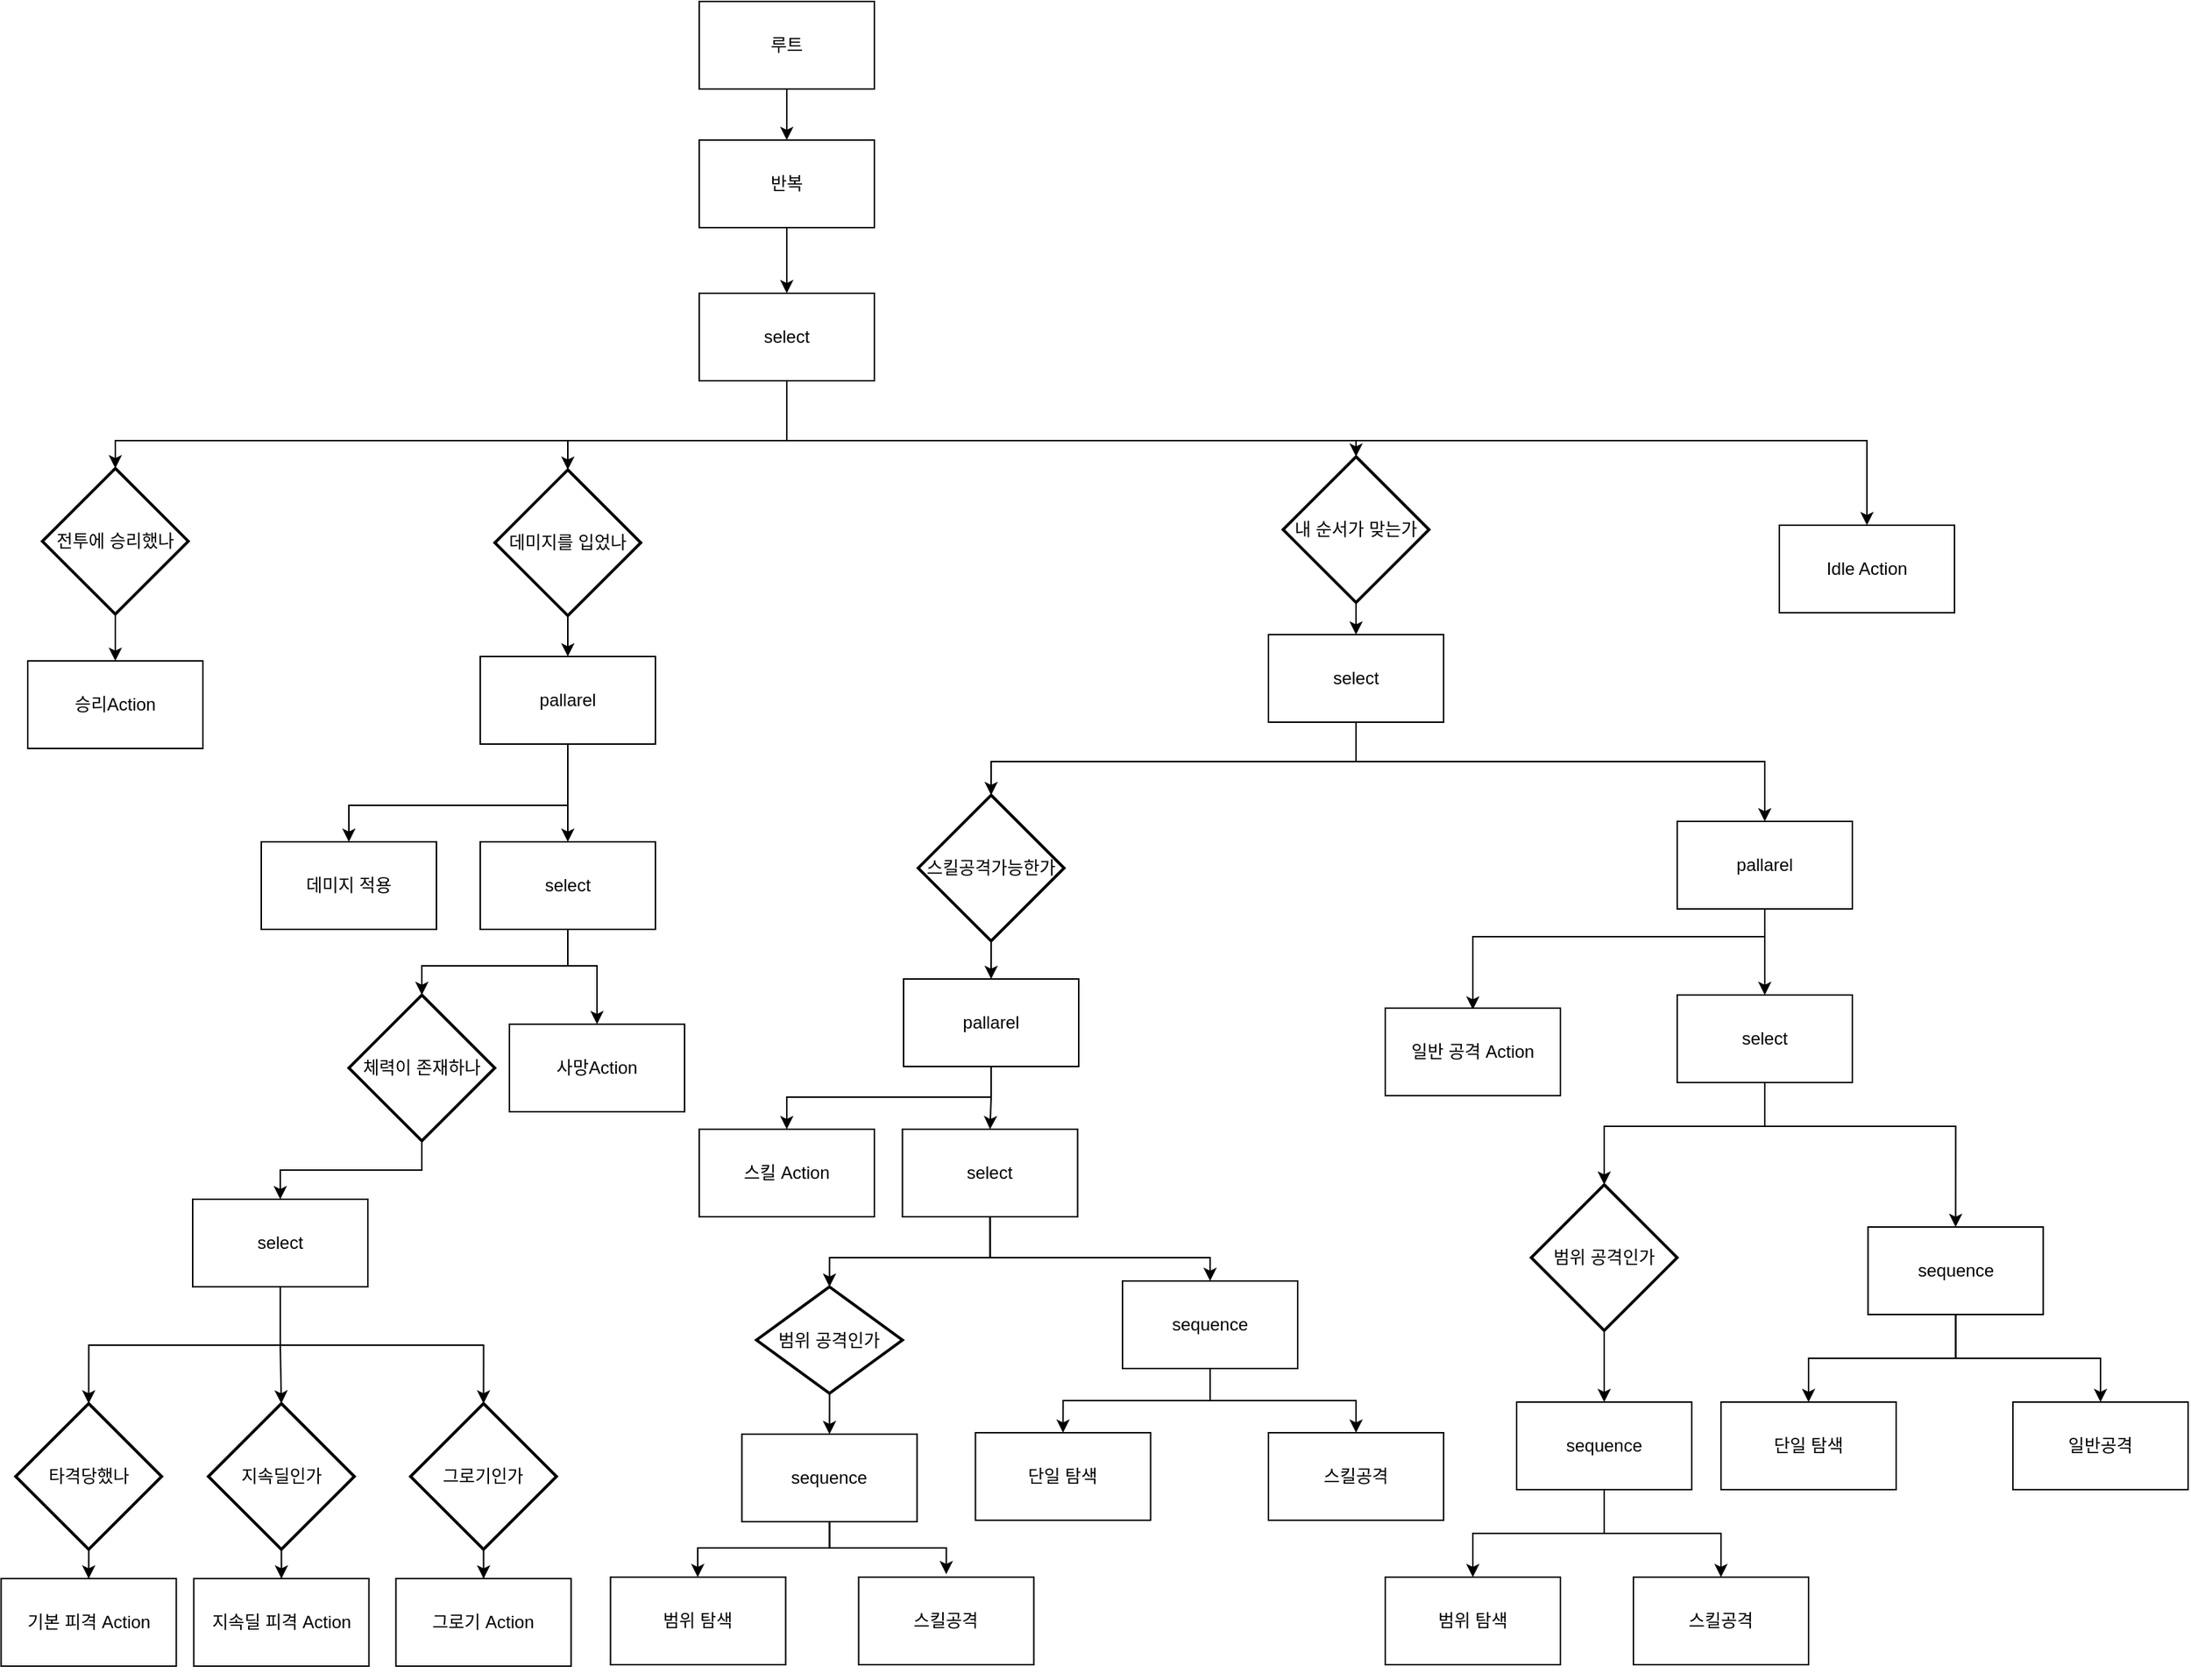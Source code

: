 <mxfile version="20.7.4" type="github">
  <diagram id="O-LWc2A8Pq9CezwLzfdt" name="페이지-1">
    <mxGraphModel dx="2262" dy="1093" grid="1" gridSize="10" guides="1" tooltips="1" connect="1" arrows="1" fold="1" page="1" pageScale="1" pageWidth="827" pageHeight="1169" math="0" shadow="0">
      <root>
        <mxCell id="0" />
        <mxCell id="1" parent="0" />
        <mxCell id="T3gqKkbkDz2L_3jhAisM-148" style="edgeStyle=orthogonalEdgeStyle;rounded=0;orthogonalLoop=1;jettySize=auto;html=1;entryX=0.5;entryY=0;entryDx=0;entryDy=0;" edge="1" parent="1" source="qAUqQl3StZBXr3iRBp-v-3" target="qAUqQl3StZBXr3iRBp-v-4">
          <mxGeometry relative="1" as="geometry" />
        </mxCell>
        <mxCell id="qAUqQl3StZBXr3iRBp-v-3" value="루트" style="rounded=0;whiteSpace=wrap;html=1;" parent="1" vertex="1">
          <mxGeometry x="-210" y="9" width="120" height="60" as="geometry" />
        </mxCell>
        <mxCell id="T3gqKkbkDz2L_3jhAisM-149" style="edgeStyle=orthogonalEdgeStyle;rounded=0;orthogonalLoop=1;jettySize=auto;html=1;entryX=0.5;entryY=0;entryDx=0;entryDy=0;" edge="1" parent="1" source="qAUqQl3StZBXr3iRBp-v-4" target="T3gqKkbkDz2L_3jhAisM-67">
          <mxGeometry relative="1" as="geometry" />
        </mxCell>
        <mxCell id="qAUqQl3StZBXr3iRBp-v-4" value="반복" style="rounded=0;whiteSpace=wrap;html=1;" parent="1" vertex="1">
          <mxGeometry x="-210" y="104" width="120" height="60" as="geometry" />
        </mxCell>
        <mxCell id="T3gqKkbkDz2L_3jhAisM-31" style="edgeStyle=orthogonalEdgeStyle;rounded=0;orthogonalLoop=1;jettySize=auto;html=1;entryX=0.5;entryY=0;entryDx=0;entryDy=0;" edge="1" parent="1" source="T3gqKkbkDz2L_3jhAisM-30" target="T3gqKkbkDz2L_3jhAisM-32">
          <mxGeometry relative="1" as="geometry">
            <mxPoint x="-610" y="510" as="targetPoint" />
          </mxGeometry>
        </mxCell>
        <mxCell id="T3gqKkbkDz2L_3jhAisM-30" value="전투에 승리했나" style="strokeWidth=2;html=1;shape=mxgraph.flowchart.decision;whiteSpace=wrap;" vertex="1" parent="1">
          <mxGeometry x="-660" y="329" width="100" height="100" as="geometry" />
        </mxCell>
        <mxCell id="T3gqKkbkDz2L_3jhAisM-32" value="승리Action" style="rounded=0;whiteSpace=wrap;html=1;" vertex="1" parent="1">
          <mxGeometry x="-670" y="461" width="120" height="60" as="geometry" />
        </mxCell>
        <mxCell id="T3gqKkbkDz2L_3jhAisM-160" style="edgeStyle=orthogonalEdgeStyle;rounded=0;orthogonalLoop=1;jettySize=auto;html=1;exitX=0.5;exitY=1;exitDx=0;exitDy=0;entryX=0.5;entryY=0;entryDx=0;entryDy=0;entryPerimeter=0;" edge="1" parent="1" source="T3gqKkbkDz2L_3jhAisM-36" target="T3gqKkbkDz2L_3jhAisM-54">
          <mxGeometry relative="1" as="geometry">
            <Array as="points">
              <mxPoint x="-300" y="670" />
              <mxPoint x="-400" y="670" />
            </Array>
          </mxGeometry>
        </mxCell>
        <mxCell id="T3gqKkbkDz2L_3jhAisM-161" style="edgeStyle=orthogonalEdgeStyle;rounded=0;orthogonalLoop=1;jettySize=auto;html=1;entryX=0.5;entryY=0;entryDx=0;entryDy=0;" edge="1" parent="1" source="T3gqKkbkDz2L_3jhAisM-36" target="T3gqKkbkDz2L_3jhAisM-62">
          <mxGeometry relative="1" as="geometry">
            <Array as="points">
              <mxPoint x="-300" y="670" />
              <mxPoint x="-280" y="670" />
            </Array>
          </mxGeometry>
        </mxCell>
        <mxCell id="T3gqKkbkDz2L_3jhAisM-36" value="select" style="rounded=0;whiteSpace=wrap;html=1;" vertex="1" parent="1">
          <mxGeometry x="-360" y="585" width="120" height="60" as="geometry" />
        </mxCell>
        <mxCell id="T3gqKkbkDz2L_3jhAisM-151" style="edgeStyle=orthogonalEdgeStyle;rounded=0;orthogonalLoop=1;jettySize=auto;html=1;entryX=0.5;entryY=0;entryDx=0;entryDy=0;" edge="1" parent="1" source="T3gqKkbkDz2L_3jhAisM-37" target="T3gqKkbkDz2L_3jhAisM-150">
          <mxGeometry relative="1" as="geometry" />
        </mxCell>
        <mxCell id="T3gqKkbkDz2L_3jhAisM-37" value="데미지를 입었나" style="strokeWidth=2;html=1;shape=mxgraph.flowchart.decision;whiteSpace=wrap;" vertex="1" parent="1">
          <mxGeometry x="-350" y="330" width="100" height="100" as="geometry" />
        </mxCell>
        <mxCell id="T3gqKkbkDz2L_3jhAisM-41" value="지속딜 피격 Action" style="rounded=0;whiteSpace=wrap;html=1;" vertex="1" parent="1">
          <mxGeometry x="-556.25" y="1090" width="120" height="60" as="geometry" />
        </mxCell>
        <mxCell id="T3gqKkbkDz2L_3jhAisM-46" style="edgeStyle=orthogonalEdgeStyle;rounded=0;orthogonalLoop=1;jettySize=auto;html=1;exitX=0.5;exitY=1;exitDx=0;exitDy=0;exitPerimeter=0;" edge="1" parent="1" source="T3gqKkbkDz2L_3jhAisM-42" target="T3gqKkbkDz2L_3jhAisM-41">
          <mxGeometry relative="1" as="geometry" />
        </mxCell>
        <mxCell id="T3gqKkbkDz2L_3jhAisM-42" value="지속딜인가" style="strokeWidth=2;html=1;shape=mxgraph.flowchart.decision;whiteSpace=wrap;" vertex="1" parent="1">
          <mxGeometry x="-546.25" y="970" width="100" height="100" as="geometry" />
        </mxCell>
        <mxCell id="T3gqKkbkDz2L_3jhAisM-44" value="그로기 Action" style="rounded=0;whiteSpace=wrap;html=1;" vertex="1" parent="1">
          <mxGeometry x="-417.75" y="1090" width="120" height="60" as="geometry" />
        </mxCell>
        <mxCell id="T3gqKkbkDz2L_3jhAisM-48" style="edgeStyle=orthogonalEdgeStyle;rounded=0;orthogonalLoop=1;jettySize=auto;html=1;exitX=0.5;exitY=1;exitDx=0;exitDy=0;" edge="1" parent="1" source="T3gqKkbkDz2L_3jhAisM-44" target="T3gqKkbkDz2L_3jhAisM-44">
          <mxGeometry relative="1" as="geometry" />
        </mxCell>
        <mxCell id="T3gqKkbkDz2L_3jhAisM-59" style="edgeStyle=orthogonalEdgeStyle;rounded=0;orthogonalLoop=1;jettySize=auto;html=1;exitX=0.5;exitY=1;exitDx=0;exitDy=0;exitPerimeter=0;entryX=0.5;entryY=0;entryDx=0;entryDy=0;" edge="1" parent="1" source="T3gqKkbkDz2L_3jhAisM-54" target="T3gqKkbkDz2L_3jhAisM-58">
          <mxGeometry relative="1" as="geometry" />
        </mxCell>
        <mxCell id="T3gqKkbkDz2L_3jhAisM-54" value="체력이 존재하나" style="strokeWidth=2;html=1;shape=mxgraph.flowchart.decision;whiteSpace=wrap;" vertex="1" parent="1">
          <mxGeometry x="-450" y="690" width="100" height="100" as="geometry" />
        </mxCell>
        <mxCell id="T3gqKkbkDz2L_3jhAisM-155" style="edgeStyle=orthogonalEdgeStyle;rounded=0;orthogonalLoop=1;jettySize=auto;html=1;entryX=0.5;entryY=0;entryDx=0;entryDy=0;entryPerimeter=0;" edge="1" parent="1" source="T3gqKkbkDz2L_3jhAisM-58" target="T3gqKkbkDz2L_3jhAisM-42">
          <mxGeometry relative="1" as="geometry" />
        </mxCell>
        <mxCell id="T3gqKkbkDz2L_3jhAisM-156" style="edgeStyle=orthogonalEdgeStyle;rounded=0;orthogonalLoop=1;jettySize=auto;html=1;entryX=0.5;entryY=0;entryDx=0;entryDy=0;entryPerimeter=0;" edge="1" parent="1" source="T3gqKkbkDz2L_3jhAisM-58" target="T3gqKkbkDz2L_3jhAisM-114">
          <mxGeometry relative="1" as="geometry">
            <Array as="points">
              <mxPoint x="-497" y="930" />
              <mxPoint x="-628" y="930" />
            </Array>
          </mxGeometry>
        </mxCell>
        <mxCell id="T3gqKkbkDz2L_3jhAisM-157" style="edgeStyle=orthogonalEdgeStyle;rounded=0;orthogonalLoop=1;jettySize=auto;html=1;exitX=0.5;exitY=1;exitDx=0;exitDy=0;entryX=0.5;entryY=0;entryDx=0;entryDy=0;entryPerimeter=0;" edge="1" parent="1" source="T3gqKkbkDz2L_3jhAisM-58" target="T3gqKkbkDz2L_3jhAisM-84">
          <mxGeometry relative="1" as="geometry" />
        </mxCell>
        <mxCell id="T3gqKkbkDz2L_3jhAisM-58" value="select" style="rounded=0;whiteSpace=wrap;html=1;" vertex="1" parent="1">
          <mxGeometry x="-557" y="830" width="120" height="60" as="geometry" />
        </mxCell>
        <mxCell id="T3gqKkbkDz2L_3jhAisM-62" value="사망Action" style="rounded=0;whiteSpace=wrap;html=1;" vertex="1" parent="1">
          <mxGeometry x="-340" y="710" width="120" height="60" as="geometry" />
        </mxCell>
        <mxCell id="T3gqKkbkDz2L_3jhAisM-68" style="edgeStyle=orthogonalEdgeStyle;rounded=0;orthogonalLoop=1;jettySize=auto;html=1;entryX=0.5;entryY=0;entryDx=0;entryDy=0;entryPerimeter=0;exitX=0.5;exitY=1;exitDx=0;exitDy=0;" edge="1" parent="1" source="T3gqKkbkDz2L_3jhAisM-67" target="T3gqKkbkDz2L_3jhAisM-37">
          <mxGeometry relative="1" as="geometry">
            <Array as="points">
              <mxPoint x="-150" y="310" />
              <mxPoint x="-300" y="310" />
            </Array>
          </mxGeometry>
        </mxCell>
        <mxCell id="T3gqKkbkDz2L_3jhAisM-70" style="edgeStyle=orthogonalEdgeStyle;rounded=0;orthogonalLoop=1;jettySize=auto;html=1;entryX=0.5;entryY=0;entryDx=0;entryDy=0;entryPerimeter=0;exitX=0.5;exitY=1;exitDx=0;exitDy=0;" edge="1" parent="1" source="T3gqKkbkDz2L_3jhAisM-67" target="T3gqKkbkDz2L_3jhAisM-69">
          <mxGeometry relative="1" as="geometry">
            <Array as="points">
              <mxPoint x="-150" y="310" />
              <mxPoint x="240" y="310" />
            </Array>
          </mxGeometry>
        </mxCell>
        <mxCell id="T3gqKkbkDz2L_3jhAisM-81" style="edgeStyle=orthogonalEdgeStyle;rounded=0;orthogonalLoop=1;jettySize=auto;html=1;entryX=0.5;entryY=0;entryDx=0;entryDy=0;exitX=0.5;exitY=1;exitDx=0;exitDy=0;" edge="1" parent="1" source="T3gqKkbkDz2L_3jhAisM-67" target="T3gqKkbkDz2L_3jhAisM-80">
          <mxGeometry relative="1" as="geometry">
            <mxPoint x="-20" y="230" as="sourcePoint" />
            <Array as="points">
              <mxPoint x="-150" y="310" />
              <mxPoint x="590" y="310" />
            </Array>
          </mxGeometry>
        </mxCell>
        <mxCell id="T3gqKkbkDz2L_3jhAisM-82" style="edgeStyle=orthogonalEdgeStyle;rounded=0;orthogonalLoop=1;jettySize=auto;html=1;entryX=0.5;entryY=0;entryDx=0;entryDy=0;entryPerimeter=0;" edge="1" parent="1" source="T3gqKkbkDz2L_3jhAisM-67" target="T3gqKkbkDz2L_3jhAisM-30">
          <mxGeometry relative="1" as="geometry">
            <Array as="points">
              <mxPoint x="-150" y="310" />
              <mxPoint x="-610" y="310" />
            </Array>
          </mxGeometry>
        </mxCell>
        <mxCell id="T3gqKkbkDz2L_3jhAisM-67" value="select" style="rounded=0;whiteSpace=wrap;html=1;" vertex="1" parent="1">
          <mxGeometry x="-210" y="209" width="120" height="60" as="geometry" />
        </mxCell>
        <mxCell id="T3gqKkbkDz2L_3jhAisM-96" style="edgeStyle=orthogonalEdgeStyle;rounded=0;orthogonalLoop=1;jettySize=auto;html=1;" edge="1" parent="1" source="T3gqKkbkDz2L_3jhAisM-69" target="T3gqKkbkDz2L_3jhAisM-75">
          <mxGeometry relative="1" as="geometry" />
        </mxCell>
        <mxCell id="T3gqKkbkDz2L_3jhAisM-69" value="내 순서가 맞는가" style="strokeWidth=2;html=1;shape=mxgraph.flowchart.decision;whiteSpace=wrap;" vertex="1" parent="1">
          <mxGeometry x="190" y="321" width="100" height="100" as="geometry" />
        </mxCell>
        <mxCell id="T3gqKkbkDz2L_3jhAisM-97" style="edgeStyle=orthogonalEdgeStyle;rounded=0;orthogonalLoop=1;jettySize=auto;html=1;" edge="1" parent="1" source="T3gqKkbkDz2L_3jhAisM-75" target="T3gqKkbkDz2L_3jhAisM-79">
          <mxGeometry relative="1" as="geometry">
            <Array as="points">
              <mxPoint x="240" y="530" />
              <mxPoint x="-10" y="530" />
            </Array>
          </mxGeometry>
        </mxCell>
        <mxCell id="T3gqKkbkDz2L_3jhAisM-170" style="edgeStyle=orthogonalEdgeStyle;rounded=0;orthogonalLoop=1;jettySize=auto;html=1;exitX=0.5;exitY=1;exitDx=0;exitDy=0;entryX=0.5;entryY=0;entryDx=0;entryDy=0;" edge="1" parent="1" source="T3gqKkbkDz2L_3jhAisM-75" target="T3gqKkbkDz2L_3jhAisM-169">
          <mxGeometry relative="1" as="geometry">
            <Array as="points">
              <mxPoint x="240" y="530" />
              <mxPoint x="520" y="530" />
            </Array>
          </mxGeometry>
        </mxCell>
        <mxCell id="T3gqKkbkDz2L_3jhAisM-75" value="select" style="rounded=0;whiteSpace=wrap;html=1;" vertex="1" parent="1">
          <mxGeometry x="180" y="443" width="120" height="60" as="geometry" />
        </mxCell>
        <mxCell id="T3gqKkbkDz2L_3jhAisM-77" value="일반공격" style="rounded=0;whiteSpace=wrap;html=1;" vertex="1" parent="1">
          <mxGeometry x="690" y="969" width="120" height="60" as="geometry" />
        </mxCell>
        <mxCell id="T3gqKkbkDz2L_3jhAisM-166" style="edgeStyle=orthogonalEdgeStyle;rounded=0;orthogonalLoop=1;jettySize=auto;html=1;entryX=0.5;entryY=0;entryDx=0;entryDy=0;" edge="1" parent="1" source="T3gqKkbkDz2L_3jhAisM-79" target="T3gqKkbkDz2L_3jhAisM-165">
          <mxGeometry relative="1" as="geometry" />
        </mxCell>
        <mxCell id="T3gqKkbkDz2L_3jhAisM-79" value="스킬공격가능한가" style="strokeWidth=2;html=1;shape=mxgraph.flowchart.decision;whiteSpace=wrap;" vertex="1" parent="1">
          <mxGeometry x="-60" y="553" width="100" height="100" as="geometry" />
        </mxCell>
        <mxCell id="T3gqKkbkDz2L_3jhAisM-80" value="Idle Action" style="rounded=0;whiteSpace=wrap;html=1;" vertex="1" parent="1">
          <mxGeometry x="530" y="368" width="120" height="60" as="geometry" />
        </mxCell>
        <mxCell id="T3gqKkbkDz2L_3jhAisM-86" style="edgeStyle=orthogonalEdgeStyle;rounded=0;orthogonalLoop=1;jettySize=auto;html=1;exitX=0.5;exitY=1;exitDx=0;exitDy=0;exitPerimeter=0;" edge="1" parent="1" source="T3gqKkbkDz2L_3jhAisM-84" target="T3gqKkbkDz2L_3jhAisM-44">
          <mxGeometry relative="1" as="geometry" />
        </mxCell>
        <mxCell id="T3gqKkbkDz2L_3jhAisM-84" value="그로기인가" style="strokeWidth=2;html=1;shape=mxgraph.flowchart.decision;whiteSpace=wrap;" vertex="1" parent="1">
          <mxGeometry x="-407.75" y="970" width="100" height="100" as="geometry" />
        </mxCell>
        <mxCell id="T3gqKkbkDz2L_3jhAisM-105" style="edgeStyle=orthogonalEdgeStyle;rounded=0;orthogonalLoop=1;jettySize=auto;html=1;entryX=0.5;entryY=0;entryDx=0;entryDy=0;" edge="1" parent="1" source="T3gqKkbkDz2L_3jhAisM-89" target="T3gqKkbkDz2L_3jhAisM-102">
          <mxGeometry relative="1" as="geometry" />
        </mxCell>
        <mxCell id="T3gqKkbkDz2L_3jhAisM-89" value="범위 공격인가" style="strokeWidth=2;html=1;shape=mxgraph.flowchart.decision;whiteSpace=wrap;" vertex="1" parent="1">
          <mxGeometry x="-170.75" y="890" width="100" height="73" as="geometry" />
        </mxCell>
        <mxCell id="T3gqKkbkDz2L_3jhAisM-92" value="스킬공격" style="rounded=0;whiteSpace=wrap;html=1;" vertex="1" parent="1">
          <mxGeometry x="-100.75" y="1089" width="120" height="60" as="geometry" />
        </mxCell>
        <mxCell id="T3gqKkbkDz2L_3jhAisM-93" value="범위 탐색" style="rounded=0;whiteSpace=wrap;html=1;" vertex="1" parent="1">
          <mxGeometry x="-270.75" y="1089" width="120" height="60" as="geometry" />
        </mxCell>
        <mxCell id="T3gqKkbkDz2L_3jhAisM-107" style="edgeStyle=orthogonalEdgeStyle;rounded=0;orthogonalLoop=1;jettySize=auto;html=1;entryX=0.5;entryY=0;entryDx=0;entryDy=0;entryPerimeter=0;" edge="1" parent="1" source="T3gqKkbkDz2L_3jhAisM-95" target="T3gqKkbkDz2L_3jhAisM-89">
          <mxGeometry relative="1" as="geometry">
            <Array as="points">
              <mxPoint x="-11" y="870" />
              <mxPoint x="-121" y="870" />
            </Array>
          </mxGeometry>
        </mxCell>
        <mxCell id="T3gqKkbkDz2L_3jhAisM-109" style="edgeStyle=orthogonalEdgeStyle;rounded=0;orthogonalLoop=1;jettySize=auto;html=1;entryX=0.5;entryY=0;entryDx=0;entryDy=0;exitX=0.5;exitY=1;exitDx=0;exitDy=0;" edge="1" parent="1" source="T3gqKkbkDz2L_3jhAisM-95" target="T3gqKkbkDz2L_3jhAisM-110">
          <mxGeometry relative="1" as="geometry">
            <mxPoint x="99.25" y="869" as="targetPoint" />
            <Array as="points">
              <mxPoint x="-11" y="870" />
              <mxPoint x="140" y="870" />
            </Array>
          </mxGeometry>
        </mxCell>
        <mxCell id="T3gqKkbkDz2L_3jhAisM-95" value="select" style="rounded=0;whiteSpace=wrap;html=1;" vertex="1" parent="1">
          <mxGeometry x="-70.75" y="782" width="120" height="60" as="geometry" />
        </mxCell>
        <mxCell id="T3gqKkbkDz2L_3jhAisM-125" style="edgeStyle=orthogonalEdgeStyle;rounded=0;orthogonalLoop=1;jettySize=auto;html=1;entryX=0.5;entryY=0;entryDx=0;entryDy=0;" edge="1" parent="1" source="T3gqKkbkDz2L_3jhAisM-99" target="T3gqKkbkDz2L_3jhAisM-136">
          <mxGeometry relative="1" as="geometry">
            <mxPoint x="440" y="950" as="targetPoint" />
          </mxGeometry>
        </mxCell>
        <mxCell id="T3gqKkbkDz2L_3jhAisM-99" value="범위 공격인가" style="strokeWidth=2;html=1;shape=mxgraph.flowchart.decision;whiteSpace=wrap;" vertex="1" parent="1">
          <mxGeometry x="360" y="820" width="100" height="100" as="geometry" />
        </mxCell>
        <mxCell id="T3gqKkbkDz2L_3jhAisM-103" style="edgeStyle=orthogonalEdgeStyle;rounded=0;orthogonalLoop=1;jettySize=auto;html=1;" edge="1" parent="1" source="T3gqKkbkDz2L_3jhAisM-102" target="T3gqKkbkDz2L_3jhAisM-93">
          <mxGeometry relative="1" as="geometry">
            <Array as="points">
              <mxPoint x="-121" y="1069" />
              <mxPoint x="-211" y="1069" />
            </Array>
          </mxGeometry>
        </mxCell>
        <mxCell id="T3gqKkbkDz2L_3jhAisM-104" style="edgeStyle=orthogonalEdgeStyle;rounded=0;orthogonalLoop=1;jettySize=auto;html=1;entryX=0.5;entryY=0;entryDx=0;entryDy=0;" edge="1" parent="1">
          <mxGeometry relative="1" as="geometry">
            <mxPoint x="-120.714" y="1049" as="sourcePoint" />
            <mxPoint x="-40.75" y="1087.0" as="targetPoint" />
            <Array as="points">
              <mxPoint x="-121" y="1069" />
              <mxPoint x="-41" y="1069" />
            </Array>
          </mxGeometry>
        </mxCell>
        <mxCell id="T3gqKkbkDz2L_3jhAisM-102" value="sequence" style="rounded=0;whiteSpace=wrap;html=1;" vertex="1" parent="1">
          <mxGeometry x="-180.75" y="991" width="120" height="60" as="geometry" />
        </mxCell>
        <mxCell id="T3gqKkbkDz2L_3jhAisM-108" value="단일 탐색" style="rounded=0;whiteSpace=wrap;html=1;" vertex="1" parent="1">
          <mxGeometry x="-20.75" y="990" width="120" height="60" as="geometry" />
        </mxCell>
        <mxCell id="T3gqKkbkDz2L_3jhAisM-111" style="edgeStyle=orthogonalEdgeStyle;rounded=0;orthogonalLoop=1;jettySize=auto;html=1;entryX=0.5;entryY=0;entryDx=0;entryDy=0;" edge="1" parent="1" source="T3gqKkbkDz2L_3jhAisM-110" target="T3gqKkbkDz2L_3jhAisM-108">
          <mxGeometry relative="1" as="geometry" />
        </mxCell>
        <mxCell id="T3gqKkbkDz2L_3jhAisM-113" style="edgeStyle=orthogonalEdgeStyle;rounded=0;orthogonalLoop=1;jettySize=auto;html=1;" edge="1" parent="1" source="T3gqKkbkDz2L_3jhAisM-110" target="T3gqKkbkDz2L_3jhAisM-112">
          <mxGeometry relative="1" as="geometry" />
        </mxCell>
        <mxCell id="T3gqKkbkDz2L_3jhAisM-110" value="sequence" style="rounded=0;whiteSpace=wrap;html=1;" vertex="1" parent="1">
          <mxGeometry x="80" y="886" width="120" height="60" as="geometry" />
        </mxCell>
        <mxCell id="T3gqKkbkDz2L_3jhAisM-112" value="스킬공격" style="rounded=0;whiteSpace=wrap;html=1;" vertex="1" parent="1">
          <mxGeometry x="180" y="990" width="120" height="60" as="geometry" />
        </mxCell>
        <mxCell id="T3gqKkbkDz2L_3jhAisM-116" style="edgeStyle=orthogonalEdgeStyle;rounded=0;orthogonalLoop=1;jettySize=auto;html=1;entryX=0.5;entryY=0;entryDx=0;entryDy=0;" edge="1" parent="1" source="T3gqKkbkDz2L_3jhAisM-114" target="T3gqKkbkDz2L_3jhAisM-115">
          <mxGeometry relative="1" as="geometry" />
        </mxCell>
        <mxCell id="T3gqKkbkDz2L_3jhAisM-114" value="타격당했나" style="strokeWidth=2;html=1;shape=mxgraph.flowchart.decision;whiteSpace=wrap;" vertex="1" parent="1">
          <mxGeometry x="-678.25" y="970" width="100" height="100" as="geometry" />
        </mxCell>
        <mxCell id="T3gqKkbkDz2L_3jhAisM-115" value="기본 피격 Action" style="rounded=0;whiteSpace=wrap;html=1;" vertex="1" parent="1">
          <mxGeometry x="-688.25" y="1090" width="120" height="60" as="geometry" />
        </mxCell>
        <mxCell id="T3gqKkbkDz2L_3jhAisM-172" style="edgeStyle=orthogonalEdgeStyle;rounded=0;orthogonalLoop=1;jettySize=auto;html=1;entryX=0.5;entryY=0;entryDx=0;entryDy=0;entryPerimeter=0;" edge="1" parent="1" source="T3gqKkbkDz2L_3jhAisM-121" target="T3gqKkbkDz2L_3jhAisM-99">
          <mxGeometry relative="1" as="geometry">
            <Array as="points">
              <mxPoint x="520" y="780" />
              <mxPoint x="410" y="780" />
            </Array>
          </mxGeometry>
        </mxCell>
        <mxCell id="T3gqKkbkDz2L_3jhAisM-173" style="edgeStyle=orthogonalEdgeStyle;rounded=0;orthogonalLoop=1;jettySize=auto;html=1;entryX=0.5;entryY=0;entryDx=0;entryDy=0;" edge="1" parent="1" source="T3gqKkbkDz2L_3jhAisM-121" target="T3gqKkbkDz2L_3jhAisM-129">
          <mxGeometry relative="1" as="geometry">
            <Array as="points">
              <mxPoint x="520" y="780" />
              <mxPoint x="651" y="780" />
            </Array>
          </mxGeometry>
        </mxCell>
        <mxCell id="T3gqKkbkDz2L_3jhAisM-121" value="select" style="rounded=0;whiteSpace=wrap;html=1;" vertex="1" parent="1">
          <mxGeometry x="460" y="690" width="120" height="60" as="geometry" />
        </mxCell>
        <mxCell id="T3gqKkbkDz2L_3jhAisM-126" value="단일 탐색" style="rounded=0;whiteSpace=wrap;html=1;" vertex="1" parent="1">
          <mxGeometry x="490" y="969" width="120" height="60" as="geometry" />
        </mxCell>
        <mxCell id="T3gqKkbkDz2L_3jhAisM-127" style="edgeStyle=orthogonalEdgeStyle;rounded=0;orthogonalLoop=1;jettySize=auto;html=1;entryX=0.5;entryY=0;entryDx=0;entryDy=0;" edge="1" parent="1" source="T3gqKkbkDz2L_3jhAisM-129" target="T3gqKkbkDz2L_3jhAisM-126">
          <mxGeometry relative="1" as="geometry" />
        </mxCell>
        <mxCell id="T3gqKkbkDz2L_3jhAisM-128" style="edgeStyle=orthogonalEdgeStyle;rounded=0;orthogonalLoop=1;jettySize=auto;html=1;entryX=0.5;entryY=0;entryDx=0;entryDy=0;" edge="1" parent="1" source="T3gqKkbkDz2L_3jhAisM-129" target="T3gqKkbkDz2L_3jhAisM-77">
          <mxGeometry relative="1" as="geometry">
            <mxPoint x="760.75" y="969" as="targetPoint" />
          </mxGeometry>
        </mxCell>
        <mxCell id="T3gqKkbkDz2L_3jhAisM-129" value="sequence" style="rounded=0;whiteSpace=wrap;html=1;" vertex="1" parent="1">
          <mxGeometry x="590.75" y="849" width="120" height="60" as="geometry" />
        </mxCell>
        <mxCell id="T3gqKkbkDz2L_3jhAisM-132" value="스킬공격" style="rounded=0;whiteSpace=wrap;html=1;" vertex="1" parent="1">
          <mxGeometry x="430" y="1089" width="120" height="60" as="geometry" />
        </mxCell>
        <mxCell id="T3gqKkbkDz2L_3jhAisM-133" value="범위 탐색" style="rounded=0;whiteSpace=wrap;html=1;" vertex="1" parent="1">
          <mxGeometry x="260" y="1089" width="120" height="60" as="geometry" />
        </mxCell>
        <mxCell id="T3gqKkbkDz2L_3jhAisM-134" style="edgeStyle=orthogonalEdgeStyle;rounded=0;orthogonalLoop=1;jettySize=auto;html=1;" edge="1" parent="1" source="T3gqKkbkDz2L_3jhAisM-136" target="T3gqKkbkDz2L_3jhAisM-133">
          <mxGeometry relative="1" as="geometry" />
        </mxCell>
        <mxCell id="T3gqKkbkDz2L_3jhAisM-135" style="edgeStyle=orthogonalEdgeStyle;rounded=0;orthogonalLoop=1;jettySize=auto;html=1;entryX=0.5;entryY=0;entryDx=0;entryDy=0;" edge="1" parent="1" source="T3gqKkbkDz2L_3jhAisM-136" target="T3gqKkbkDz2L_3jhAisM-132">
          <mxGeometry relative="1" as="geometry" />
        </mxCell>
        <mxCell id="T3gqKkbkDz2L_3jhAisM-136" value="sequence" style="rounded=0;whiteSpace=wrap;html=1;" vertex="1" parent="1">
          <mxGeometry x="350" y="969" width="120" height="60" as="geometry" />
        </mxCell>
        <mxCell id="T3gqKkbkDz2L_3jhAisM-152" style="edgeStyle=orthogonalEdgeStyle;rounded=0;orthogonalLoop=1;jettySize=auto;html=1;entryX=0.5;entryY=0;entryDx=0;entryDy=0;" edge="1" parent="1" source="T3gqKkbkDz2L_3jhAisM-150" target="T3gqKkbkDz2L_3jhAisM-36">
          <mxGeometry relative="1" as="geometry" />
        </mxCell>
        <mxCell id="T3gqKkbkDz2L_3jhAisM-162" style="edgeStyle=orthogonalEdgeStyle;rounded=0;orthogonalLoop=1;jettySize=auto;html=1;entryX=0.5;entryY=0;entryDx=0;entryDy=0;" edge="1" parent="1" source="T3gqKkbkDz2L_3jhAisM-150" target="T3gqKkbkDz2L_3jhAisM-153">
          <mxGeometry relative="1" as="geometry">
            <Array as="points">
              <mxPoint x="-300" y="560" />
              <mxPoint x="-450" y="560" />
            </Array>
          </mxGeometry>
        </mxCell>
        <mxCell id="T3gqKkbkDz2L_3jhAisM-150" value="pallarel" style="rounded=0;whiteSpace=wrap;html=1;" vertex="1" parent="1">
          <mxGeometry x="-360" y="458" width="120" height="60" as="geometry" />
        </mxCell>
        <mxCell id="T3gqKkbkDz2L_3jhAisM-153" value="데미지 적용" style="rounded=0;whiteSpace=wrap;html=1;" vertex="1" parent="1">
          <mxGeometry x="-510" y="585" width="120" height="60" as="geometry" />
        </mxCell>
        <mxCell id="T3gqKkbkDz2L_3jhAisM-164" value="스킬 Action" style="rounded=0;whiteSpace=wrap;html=1;" vertex="1" parent="1">
          <mxGeometry x="-210" y="782" width="120" height="60" as="geometry" />
        </mxCell>
        <mxCell id="T3gqKkbkDz2L_3jhAisM-167" style="edgeStyle=orthogonalEdgeStyle;rounded=0;orthogonalLoop=1;jettySize=auto;html=1;entryX=0.5;entryY=0;entryDx=0;entryDy=0;" edge="1" parent="1" source="T3gqKkbkDz2L_3jhAisM-165" target="T3gqKkbkDz2L_3jhAisM-95">
          <mxGeometry relative="1" as="geometry" />
        </mxCell>
        <mxCell id="T3gqKkbkDz2L_3jhAisM-168" style="edgeStyle=orthogonalEdgeStyle;rounded=0;orthogonalLoop=1;jettySize=auto;html=1;entryX=0.5;entryY=0;entryDx=0;entryDy=0;" edge="1" parent="1" source="T3gqKkbkDz2L_3jhAisM-165" target="T3gqKkbkDz2L_3jhAisM-164">
          <mxGeometry relative="1" as="geometry">
            <Array as="points">
              <mxPoint x="-10" y="760" />
              <mxPoint x="-150" y="760" />
            </Array>
          </mxGeometry>
        </mxCell>
        <mxCell id="T3gqKkbkDz2L_3jhAisM-165" value="pallarel" style="rounded=0;whiteSpace=wrap;html=1;" vertex="1" parent="1">
          <mxGeometry x="-70" y="679" width="120" height="60" as="geometry" />
        </mxCell>
        <mxCell id="T3gqKkbkDz2L_3jhAisM-171" style="edgeStyle=orthogonalEdgeStyle;rounded=0;orthogonalLoop=1;jettySize=auto;html=1;entryX=0.5;entryY=0;entryDx=0;entryDy=0;" edge="1" parent="1" source="T3gqKkbkDz2L_3jhAisM-169" target="T3gqKkbkDz2L_3jhAisM-121">
          <mxGeometry relative="1" as="geometry" />
        </mxCell>
        <mxCell id="T3gqKkbkDz2L_3jhAisM-174" style="edgeStyle=orthogonalEdgeStyle;rounded=0;orthogonalLoop=1;jettySize=auto;html=1;" edge="1" parent="1" source="T3gqKkbkDz2L_3jhAisM-169">
          <mxGeometry relative="1" as="geometry">
            <mxPoint x="320" y="700" as="targetPoint" />
            <Array as="points">
              <mxPoint x="520" y="650" />
              <mxPoint x="320" y="650" />
            </Array>
          </mxGeometry>
        </mxCell>
        <mxCell id="T3gqKkbkDz2L_3jhAisM-169" value="pallarel" style="rounded=0;whiteSpace=wrap;html=1;" vertex="1" parent="1">
          <mxGeometry x="460" y="571" width="120" height="60" as="geometry" />
        </mxCell>
        <mxCell id="T3gqKkbkDz2L_3jhAisM-175" value="일반 공격 Action" style="rounded=0;whiteSpace=wrap;html=1;" vertex="1" parent="1">
          <mxGeometry x="260" y="699" width="120" height="60" as="geometry" />
        </mxCell>
      </root>
    </mxGraphModel>
  </diagram>
</mxfile>
